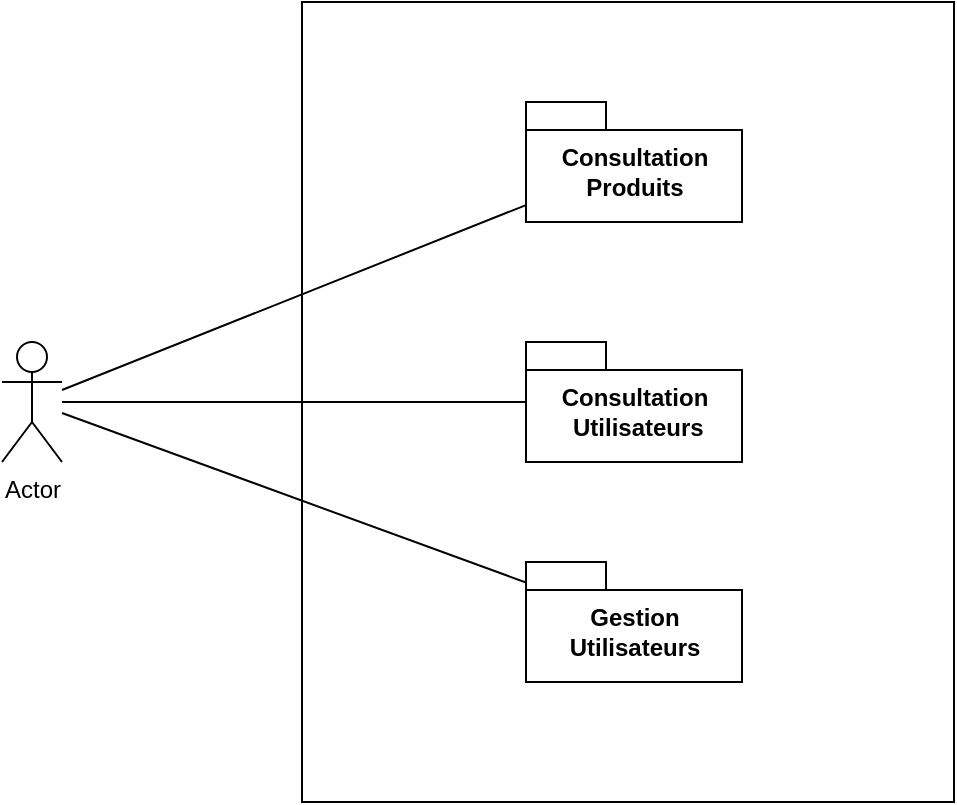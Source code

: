 <mxfile version="13.6.2" type="device"><diagram id="zlAYyoBw6xyUr4Ph7sXA" name="Page-1"><mxGraphModel dx="1342" dy="821" grid="1" gridSize="10" guides="1" tooltips="1" connect="1" arrows="1" fold="1" page="1" pageScale="1" pageWidth="827" pageHeight="1169" math="0" shadow="0"><root><mxCell id="0"/><mxCell id="1" parent="0"/><mxCell id="R6G9tuG6pETxZWMCCztR-2" value="" style="rounded=0;whiteSpace=wrap;html=1;" vertex="1" parent="1"><mxGeometry x="370" y="130" width="326" height="400" as="geometry"/></mxCell><mxCell id="R6G9tuG6pETxZWMCCztR-3" value="Actor" style="shape=umlActor;verticalLabelPosition=bottom;verticalAlign=top;html=1;outlineConnect=0;" vertex="1" parent="1"><mxGeometry x="220" y="300" width="30" height="60" as="geometry"/></mxCell><mxCell id="R6G9tuG6pETxZWMCCztR-5" value="Consultation&lt;br&gt;Produits" style="shape=folder;fontStyle=1;spacingTop=10;tabWidth=40;tabHeight=14;tabPosition=left;html=1;" vertex="1" parent="1"><mxGeometry x="482" y="180" width="108" height="60" as="geometry"/></mxCell><mxCell id="R6G9tuG6pETxZWMCCztR-6" value="Consultation&lt;br&gt;&amp;nbsp;Utilisateurs" style="shape=folder;fontStyle=1;spacingTop=10;tabWidth=40;tabHeight=14;tabPosition=left;html=1;" vertex="1" parent="1"><mxGeometry x="482" y="300" width="108" height="60" as="geometry"/></mxCell><mxCell id="R6G9tuG6pETxZWMCCztR-7" value="Gestion&lt;br&gt;Utilisateurs" style="shape=folder;fontStyle=1;spacingTop=10;tabWidth=40;tabHeight=14;tabPosition=left;html=1;" vertex="1" parent="1"><mxGeometry x="482" y="410" width="108" height="60" as="geometry"/></mxCell><mxCell id="R6G9tuG6pETxZWMCCztR-8" value="" style="endArrow=none;html=1;" edge="1" parent="1" source="R6G9tuG6pETxZWMCCztR-3" target="R6G9tuG6pETxZWMCCztR-5"><mxGeometry width="50" height="50" relative="1" as="geometry"><mxPoint x="250" y="280" as="sourcePoint"/><mxPoint x="300" y="230" as="targetPoint"/></mxGeometry></mxCell><mxCell id="R6G9tuG6pETxZWMCCztR-9" value="" style="endArrow=none;html=1;" edge="1" parent="1" source="R6G9tuG6pETxZWMCCztR-3" target="R6G9tuG6pETxZWMCCztR-6"><mxGeometry width="50" height="50" relative="1" as="geometry"><mxPoint x="260" y="334.02" as="sourcePoint"/><mxPoint x="492" y="241.528" as="targetPoint"/></mxGeometry></mxCell><mxCell id="R6G9tuG6pETxZWMCCztR-10" value="" style="endArrow=none;html=1;" edge="1" parent="1" source="R6G9tuG6pETxZWMCCztR-3" target="R6G9tuG6pETxZWMCCztR-7"><mxGeometry width="50" height="50" relative="1" as="geometry"><mxPoint x="270" y="344.02" as="sourcePoint"/><mxPoint x="502" y="251.528" as="targetPoint"/></mxGeometry></mxCell></root></mxGraphModel></diagram></mxfile>